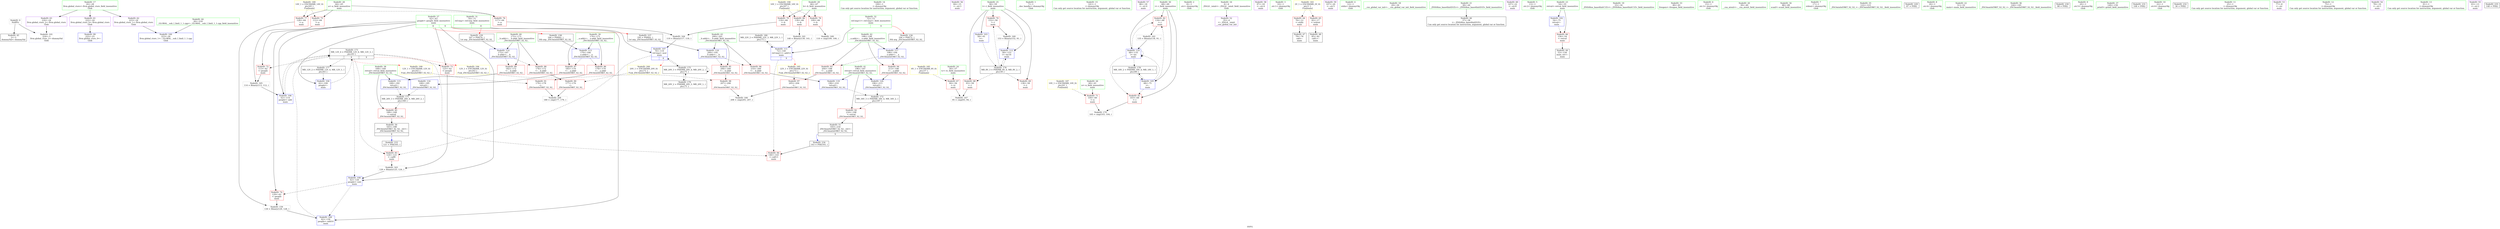digraph "SVFG" {
	label="SVFG";

	Node0x564519167ef0 [shape=record,color=grey,label="{NodeID: 0\nNullPtr}"];
	Node0x564519167ef0 -> Node0x564519180260[style=solid];
	Node0x564519167ef0 -> Node0x5645191809a0[style=solid];
	Node0x5645191915b0 [shape=record,color=black,label="{NodeID: 180\nMR_22V_2 = PHI(MR_22V_3, MR_22V_1, )\npts\{73 \}\n}"];
	Node0x5645191915b0 -> Node0x5645191811f0[style=dashed];
	Node0x564519180600 [shape=record,color=red,label="{NodeID: 97\n205\<--204\n\<--\n_ZSt3maxIxERKT_S2_S2_\n}"];
	Node0x564519180600 -> Node0x564519188e70[style=solid];
	Node0x56451917e660 [shape=record,color=green,label="{NodeID: 14\n100\<--1\n\<--dummyObj\nCan only get source location for instruction, argument, global var or function.}"];
	Node0x564519183ea0 [shape=record,color=yellow,style=double,label="{NodeID: 194\n12V_1 = ENCHI(MR_12V_0)\npts\{63 \}\nFun[_ZSt3maxIxERKT_S2_S2_]}"];
	Node0x564519183ea0 -> Node0x5645191806d0[style=dashed];
	Node0x5645191811f0 [shape=record,color=blue,label="{NodeID: 111\n72\<--140\nref.tmp11\<--add12\nmain\n|{|<s2>9}}"];
	Node0x5645191811f0 -> Node0x564519183320[style=dashed];
	Node0x5645191811f0 -> Node0x5645191915b0[style=dashed];
	Node0x5645191811f0:s2 -> Node0x564519183fb0[style=dashed,color=red];
	Node0x56451917f370 [shape=record,color=green,label="{NodeID: 28\n64\<--65\na\<--a_field_insensitive\nmain\n}"];
	Node0x56451917f370 -> Node0x564519182bd0[style=solid];
	Node0x56451917f370 -> Node0x564519182ca0[style=solid];
	Node0x56451917f370 -> Node0x564519182d70[style=solid];
	Node0x56451917ffc0 [shape=record,color=green,label="{NodeID: 42\n198\<--199\n__a.addr\<--__a.addr_field_insensitive\n_ZSt3maxIxERKT_S2_S2_\n}"];
	Node0x56451917ffc0 -> Node0x564519183a70[style=solid];
	Node0x56451917ffc0 -> Node0x564519183b40[style=solid];
	Node0x56451917ffc0 -> Node0x564519185ea0[style=solid];
	Node0x564519181bd0 [shape=record,color=purple,label="{NodeID: 56\n84\<--15\n\<--.str.3\nmain\n}"];
	Node0x5645191a1240 [shape=record,color=black,label="{NodeID: 236\n194 = PHI(72, )\n0th arg _ZSt3maxIxERKT_S2_S2_ }"];
	Node0x5645191a1240 -> Node0x564519185ea0[style=solid];
	Node0x5645191827c0 [shape=record,color=red,label="{NodeID: 70\n152\<--58\n\<--t\nmain\n}"];
	Node0x5645191827c0 -> Node0x564519188570[style=solid];
	Node0x564519188ff0 [shape=record,color=grey,label="{NodeID: 167\n95 = cmp(93, 94, )\n}"];
	Node0x564519183320 [shape=record,color=red,label="{NodeID: 84\n146\<--143\n\<--call13\nmain\n}"];
	Node0x56451917d6c0 [shape=record,color=green,label="{NodeID: 1\n7\<--1\n__dso_handle\<--dummyObj\nGlob }"];
	Node0x5645191806d0 [shape=record,color=red,label="{NodeID: 98\n207\<--206\n\<--\n_ZSt3maxIxERKT_S2_S2_\n}"];
	Node0x5645191806d0 -> Node0x564519188e70[style=solid];
	Node0x56451917e760 [shape=record,color=green,label="{NodeID: 15\n141\<--1\n\<--dummyObj\nCan only get source location for instruction, argument, global var or function.}"];
	Node0x564519183fb0 [shape=record,color=yellow,style=double,label="{NodeID: 195\n22V_1 = ENCHI(MR_22V_0)\npts\{73 \}\nFun[_ZSt3maxIxERKT_S2_S2_]}"];
	Node0x564519183fb0 -> Node0x564519180600[style=dashed];
	Node0x5645191812c0 [shape=record,color=blue,label="{NodeID: 112\n58\<--153\nt\<--inc16\nmain\n}"];
	Node0x5645191812c0 -> Node0x5645191901b0[style=dashed];
	Node0x56451917f440 [shape=record,color=green,label="{NodeID: 29\n66\<--67\nb\<--b_field_insensitive\nmain\n}"];
	Node0x56451917f440 -> Node0x564519182e40[style=solid];
	Node0x56451917f440 -> Node0x564519182f10[style=solid];
	Node0x56451917f440 -> Node0x564519182fe0[style=solid];
	Node0x564519180090 [shape=record,color=green,label="{NodeID: 43\n200\<--201\n__b.addr\<--__b.addr_field_insensitive\n_ZSt3maxIxERKT_S2_S2_\n}"];
	Node0x564519180090 -> Node0x564519183c10[style=solid];
	Node0x564519180090 -> Node0x564519180530[style=solid];
	Node0x564519180090 -> Node0x564519185f70[style=solid];
	Node0x564519181ca0 [shape=record,color=purple,label="{NodeID: 57\n86\<--18\n\<--.str.4\nmain\n}"];
	Node0x5645191a13b0 [shape=record,color=black,label="{NodeID: 237\n195 = PHI(62, )\n1st arg _ZSt3maxIxERKT_S2_S2_ }"];
	Node0x5645191a13b0 -> Node0x564519185f70[style=solid];
	Node0x564519182890 [shape=record,color=red,label="{NodeID: 71\n104\<--60\n\<--n\nmain\n}"];
	Node0x564519182890 -> Node0x564519189470[style=solid];
	Node0x564519189170 [shape=record,color=grey,label="{NodeID: 168\n180 = cmp(177, 179, )\n}"];
	Node0x5645191833f0 [shape=record,color=red,label="{NodeID: 85\n188\<--168\n\<--retval\n_ZSt3minIxERKT_S2_S2_\n}"];
	Node0x5645191833f0 -> Node0x5645191816f0[style=solid];
	Node0x56451917d750 [shape=record,color=green,label="{NodeID: 2\n8\<--1\n.str\<--dummyObj\nGlob }"];
	Node0x5645191807a0 [shape=record,color=blue,label="{NodeID: 99\n222\<--25\nllvm.global_ctors_0\<--\nGlob }"];
	Node0x56451917e860 [shape=record,color=green,label="{NodeID: 16\n4\<--6\n_ZStL8__ioinit\<--_ZStL8__ioinit_field_insensitive\nGlob }"];
	Node0x56451917e860 -> Node0x564519181890[style=solid];
	Node0x564519181390 [shape=record,color=blue,label="{NodeID: 113\n170\<--166\n__a.addr\<--__a\n_ZSt3minIxERKT_S2_S2_\n}"];
	Node0x564519181390 -> Node0x5645191834c0[style=dashed];
	Node0x564519181390 -> Node0x564519183590[style=dashed];
	Node0x56451917f510 [shape=record,color=green,label="{NodeID: 30\n68\<--69\ni\<--i_field_insensitive\nmain\n}"];
	Node0x56451917f510 -> Node0x5645191830b0[style=solid];
	Node0x56451917f510 -> Node0x564519183180[style=solid];
	Node0x56451917f510 -> Node0x564519180d10[style=solid];
	Node0x56451917f510 -> Node0x564519181120[style=solid];
	Node0x564519180160 [shape=record,color=green,label="{NodeID: 44\n26\<--218\n_GLOBAL__sub_I_limli_1_1.cpp\<--_GLOBAL__sub_I_limli_1_1.cpp_field_insensitive\n}"];
	Node0x564519180160 -> Node0x5645191808a0[style=solid];
	Node0x564519181d70 [shape=record,color=purple,label="{NodeID: 58\n97\<--18\n\<--.str.4\nmain\n}"];
	Node0x5645191a14f0 [shape=record,color=black,label="{NodeID: 238\n166 = PHI(62, )\n0th arg _ZSt3minIxERKT_S2_S2_ }"];
	Node0x5645191a14f0 -> Node0x564519181390[style=solid];
	Node0x564519182960 [shape=record,color=red,label="{NodeID: 72\n113\<--62\n\<--people\nmain\n}"];
	Node0x564519182960 -> Node0x564519188cf0[style=solid];
	Node0x5645191892f0 [shape=record,color=grey,label="{NodeID: 169\n110 = cmp(109, 100, )\n}"];
	Node0x5645191834c0 [shape=record,color=red,label="{NodeID: 86\n178\<--170\n\<--__a.addr\n_ZSt3minIxERKT_S2_S2_\n}"];
	Node0x5645191834c0 -> Node0x5645191838d0[style=solid];
	Node0x56451917d7e0 [shape=record,color=green,label="{NodeID: 3\n10\<--1\n.str.1\<--dummyObj\nGlob }"];
	Node0x5645191924b0 [shape=record,color=yellow,style=double,label="{NodeID: 183\n2V_1 = ENCHI(MR_2V_0)\npts\{1 \}\nFun[main]}"];
	Node0x5645191924b0 -> Node0x5645191822e0[style=dashed];
	Node0x5645191924b0 -> Node0x5645191823b0[style=dashed];
	Node0x5645191808a0 [shape=record,color=blue,label="{NodeID: 100\n223\<--26\nllvm.global_ctors_1\<--_GLOBAL__sub_I_limli_1_1.cpp\nGlob }"];
	Node0x56451917e960 [shape=record,color=green,label="{NodeID: 17\n24\<--28\nllvm.global_ctors\<--llvm.global_ctors_field_insensitive\nGlob }"];
	Node0x56451917e960 -> Node0x564519181fe0[style=solid];
	Node0x56451917e960 -> Node0x5645191820e0[style=solid];
	Node0x56451917e960 -> Node0x5645191821e0[style=solid];
	Node0x564519181460 [shape=record,color=blue,label="{NodeID: 114\n172\<--167\n__b.addr\<--__b\n_ZSt3minIxERKT_S2_S2_\n}"];
	Node0x564519181460 -> Node0x564519183660[style=dashed];
	Node0x564519181460 -> Node0x564519183730[style=dashed];
	Node0x56451917f5e0 [shape=record,color=green,label="{NodeID: 31\n70\<--71\nref.tmp\<--ref.tmp_field_insensitive\nmain\n|{|<s1>8}}"];
	Node0x56451917f5e0 -> Node0x564519180eb0[style=solid];
	Node0x56451917f5e0:s1 -> Node0x5645191a1630[style=solid,color=red];
	Node0x564519180260 [shape=record,color=black,label="{NodeID: 45\n2\<--3\ndummyVal\<--dummyVal\n}"];
	Node0x564519181e40 [shape=record,color=purple,label="{NodeID: 59\n107\<--20\n\<--.str.5\nmain\n}"];
	Node0x5645191a1630 [shape=record,color=black,label="{NodeID: 239\n167 = PHI(70, )\n1st arg _ZSt3minIxERKT_S2_S2_ }"];
	Node0x5645191a1630 -> Node0x564519181460[style=solid];
	Node0x564519182a30 [shape=record,color=red,label="{NodeID: 73\n125\<--62\n\<--people\nmain\n}"];
	Node0x564519182a30 -> Node0x5645191889f0[style=solid];
	Node0x564519189470 [shape=record,color=grey,label="{NodeID: 170\n105 = cmp(103, 104, )\n}"];
	Node0x564519183590 [shape=record,color=red,label="{NodeID: 87\n185\<--170\n\<--__a.addr\n_ZSt3minIxERKT_S2_S2_\n}"];
	Node0x564519183590 -> Node0x564519185dd0[style=solid];
	Node0x56451917d870 [shape=record,color=green,label="{NodeID: 4\n12\<--1\nstdin\<--dummyObj\nGlob }"];
	Node0x5645191809a0 [shape=record,color=blue, style = dotted,label="{NodeID: 101\n224\<--3\nllvm.global_ctors_2\<--dummyVal\nGlob }"];
	Node0x56451917ea60 [shape=record,color=green,label="{NodeID: 18\n29\<--30\n__cxx_global_var_init\<--__cxx_global_var_init_field_insensitive\n}"];
	Node0x564519185d00 [shape=record,color=blue,label="{NodeID: 115\n168\<--182\nretval\<--\n_ZSt3minIxERKT_S2_S2_\n}"];
	Node0x564519185d00 -> Node0x56451918e8b0[style=dashed];
	Node0x56451917f6b0 [shape=record,color=green,label="{NodeID: 32\n72\<--73\nref.tmp11\<--ref.tmp11_field_insensitive\nmain\n|{|<s1>9}}"];
	Node0x56451917f6b0 -> Node0x5645191811f0[style=solid];
	Node0x56451917f6b0:s1 -> Node0x5645191a1240[style=solid,color=red];
	Node0x564519180360 [shape=record,color=black,label="{NodeID: 46\n37\<--38\n\<--_ZNSt8ios_base4InitD1Ev\nCan only get source location for instruction, argument, global var or function.}"];
	Node0x564519181f10 [shape=record,color=purple,label="{NodeID: 60\n147\<--22\n\<--.str.6\nmain\n}"];
	Node0x564519182b00 [shape=record,color=red,label="{NodeID: 74\n129\<--62\n\<--people\nmain\n}"];
	Node0x564519182b00 -> Node0x5645191883f0[style=solid];
	Node0x56451918e8b0 [shape=record,color=black,label="{NodeID: 171\nMR_26V_3 = PHI(MR_26V_4, MR_26V_2, )\npts\{169 \}\n}"];
	Node0x56451918e8b0 -> Node0x5645191833f0[style=dashed];
	Node0x564519183660 [shape=record,color=red,label="{NodeID: 88\n176\<--172\n\<--__b.addr\n_ZSt3minIxERKT_S2_S2_\n}"];
	Node0x564519183660 -> Node0x564519183800[style=solid];
	Node0x56451917e0b0 [shape=record,color=green,label="{NodeID: 5\n13\<--1\n.str.2\<--dummyObj\nGlob }"];
	Node0x5645191930b0 [shape=record,color=yellow,style=double,label="{NodeID: 185\n6V_1 = ENCHI(MR_6V_0)\npts\{57 \}\nFun[main]}"];
	Node0x5645191930b0 -> Node0x564519182550[style=dashed];
	Node0x564519180aa0 [shape=record,color=blue,label="{NodeID: 102\n54\<--75\nretval\<--\nmain\n}"];
	Node0x564519180aa0 -> Node0x564519182480[style=dashed];
	Node0x56451917eb60 [shape=record,color=green,label="{NodeID: 19\n33\<--34\n_ZNSt8ios_base4InitC1Ev\<--_ZNSt8ios_base4InitC1Ev_field_insensitive\n}"];
	Node0x564519184330 [shape=record,color=yellow,style=double,label="{NodeID: 199\n12V_1 = ENCHI(MR_12V_0)\npts\{63 \}\nFun[_ZSt3minIxERKT_S2_S2_]}"];
	Node0x564519184330 -> Node0x5645191838d0[style=dashed];
	Node0x564519185dd0 [shape=record,color=blue,label="{NodeID: 116\n168\<--185\nretval\<--\n_ZSt3minIxERKT_S2_S2_\n}"];
	Node0x564519185dd0 -> Node0x56451918e8b0[style=dashed];
	Node0x56451917f780 [shape=record,color=green,label="{NodeID: 33\n80\<--81\nfreopen\<--freopen_field_insensitive\n}"];
	Node0x564519180460 [shape=record,color=black,label="{NodeID: 47\n79\<--76\ncall\<--\nmain\n}"];
	Node0x564519181fe0 [shape=record,color=purple,label="{NodeID: 61\n222\<--24\nllvm.global_ctors_0\<--llvm.global_ctors\nGlob }"];
	Node0x564519181fe0 -> Node0x5645191807a0[style=solid];
	Node0x564519182bd0 [shape=record,color=red,label="{NodeID: 75\n112\<--64\n\<--a\nmain\n}"];
	Node0x564519182bd0 -> Node0x564519188cf0[style=solid];
	Node0x56451918edb0 [shape=record,color=black,label="{NodeID: 172\nMR_34V_3 = PHI(MR_34V_4, MR_34V_2, )\npts\{197 \}\n}"];
	Node0x56451918edb0 -> Node0x5645191839a0[style=dashed];
	Node0x564519183730 [shape=record,color=red,label="{NodeID: 89\n182\<--172\n\<--__b.addr\n_ZSt3minIxERKT_S2_S2_\n}"];
	Node0x564519183730 -> Node0x564519185d00[style=solid];
	Node0x56451917e140 [shape=record,color=green,label="{NodeID: 6\n15\<--1\n.str.3\<--dummyObj\nGlob }"];
	Node0x564519180b70 [shape=record,color=blue,label="{NodeID: 103\n58\<--91\nt\<--\nmain\n}"];
	Node0x564519180b70 -> Node0x5645191901b0[style=dashed];
	Node0x56451917ec60 [shape=record,color=green,label="{NodeID: 20\n39\<--40\n__cxa_atexit\<--__cxa_atexit_field_insensitive\n}"];
	Node0x5645191956e0 [shape=record,color=yellow,style=double,label="{NodeID: 200\n20V_1 = ENCHI(MR_20V_0)\npts\{71 \}\nFun[_ZSt3minIxERKT_S2_S2_]}"];
	Node0x5645191956e0 -> Node0x564519183800[style=dashed];
	Node0x564519185ea0 [shape=record,color=blue,label="{NodeID: 117\n198\<--194\n__a.addr\<--__a\n_ZSt3maxIxERKT_S2_S2_\n}"];
	Node0x564519185ea0 -> Node0x564519183a70[style=dashed];
	Node0x564519185ea0 -> Node0x564519183b40[style=dashed];
	Node0x56451917f880 [shape=record,color=green,label="{NodeID: 34\n88\<--89\nscanf\<--scanf_field_insensitive\n}"];
	Node0x564519181550 [shape=record,color=black,label="{NodeID: 48\n85\<--82\ncall1\<--\nmain\n}"];
	Node0x5645191820e0 [shape=record,color=purple,label="{NodeID: 62\n223\<--24\nllvm.global_ctors_1\<--llvm.global_ctors\nGlob }"];
	Node0x5645191820e0 -> Node0x5645191808a0[style=solid];
	Node0x5645191883f0 [shape=record,color=grey,label="{NodeID: 159\n130 = Binary(129, 128, )\n}"];
	Node0x5645191883f0 -> Node0x564519181050[style=solid];
	Node0x564519182ca0 [shape=record,color=red,label="{NodeID: 76\n117\<--64\n\<--a\nmain\n}"];
	Node0x564519182ca0 -> Node0x564519188b70[style=solid];
	Node0x56451918f2b0 [shape=record,color=black,label="{NodeID: 173\nMR_12V_4 = PHI(MR_12V_6, MR_12V_3, )\npts\{63 \}\n|{|<s7>8|<s8>9}}"];
	Node0x56451918f2b0 -> Node0x564519182960[style=dashed];
	Node0x56451918f2b0 -> Node0x564519182a30[style=dashed];
	Node0x56451918f2b0 -> Node0x564519183250[style=dashed];
	Node0x56451918f2b0 -> Node0x564519183320[style=dashed];
	Node0x56451918f2b0 -> Node0x564519180de0[style=dashed];
	Node0x56451918f2b0 -> Node0x564519180f80[style=dashed];
	Node0x56451918f2b0 -> Node0x5645191906b0[style=dashed];
	Node0x56451918f2b0:s7 -> Node0x564519184330[style=dashed,color=red];
	Node0x56451918f2b0:s8 -> Node0x564519183ea0[style=dashed,color=red];
	Node0x564519183800 [shape=record,color=red,label="{NodeID: 90\n177\<--176\n\<--\n_ZSt3minIxERKT_S2_S2_\n}"];
	Node0x564519183800 -> Node0x564519189170[style=solid];
	Node0x56451917e1d0 [shape=record,color=green,label="{NodeID: 7\n17\<--1\nstdout\<--dummyObj\nGlob }"];
	Node0x564519193270 [shape=record,color=yellow,style=double,label="{NodeID: 187\n10V_1 = ENCHI(MR_10V_0)\npts\{61 \}\nFun[main]}"];
	Node0x564519193270 -> Node0x564519182890[style=dashed];
	Node0x564519180c40 [shape=record,color=blue,label="{NodeID: 104\n62\<--100\npeople\<--\nmain\n}"];
	Node0x564519180c40 -> Node0x56451918f2b0[style=dashed];
	Node0x56451917ed60 [shape=record,color=green,label="{NodeID: 21\n38\<--44\n_ZNSt8ios_base4InitD1Ev\<--_ZNSt8ios_base4InitD1Ev_field_insensitive\n}"];
	Node0x56451917ed60 -> Node0x564519180360[style=solid];
	Node0x564519185f70 [shape=record,color=blue,label="{NodeID: 118\n200\<--195\n__b.addr\<--__b\n_ZSt3maxIxERKT_S2_S2_\n}"];
	Node0x564519185f70 -> Node0x564519183c10[style=dashed];
	Node0x564519185f70 -> Node0x564519180530[style=dashed];
	Node0x56451917f980 [shape=record,color=green,label="{NodeID: 35\n122\<--123\n_ZSt3minIxERKT_S2_S2_\<--_ZSt3minIxERKT_S2_S2__field_insensitive\n}"];
	Node0x564519181620 [shape=record,color=black,label="{NodeID: 49\n53\<--156\nmain_ret\<--\nmain\n}"];
	Node0x564518f73550 [shape=record,color=black,label="{NodeID: 229\n87 = PHI()\n}"];
	Node0x5645191821e0 [shape=record,color=purple,label="{NodeID: 63\n224\<--24\nllvm.global_ctors_2\<--llvm.global_ctors\nGlob }"];
	Node0x5645191821e0 -> Node0x5645191809a0[style=solid];
	Node0x564519188570 [shape=record,color=grey,label="{NodeID: 160\n153 = Binary(152, 91, )\n}"];
	Node0x564519188570 -> Node0x5645191812c0[style=solid];
	Node0x564519182d70 [shape=record,color=red,label="{NodeID: 77\n128\<--64\n\<--a\nmain\n}"];
	Node0x564519182d70 -> Node0x5645191883f0[style=solid];
	Node0x5645191838d0 [shape=record,color=red,label="{NodeID: 91\n179\<--178\n\<--\n_ZSt3minIxERKT_S2_S2_\n}"];
	Node0x5645191838d0 -> Node0x564519189170[style=solid];
	Node0x56451917e260 [shape=record,color=green,label="{NodeID: 8\n18\<--1\n.str.4\<--dummyObj\nGlob }"];
	Node0x564519180d10 [shape=record,color=blue,label="{NodeID: 105\n68\<--75\ni\<--\nmain\n}"];
	Node0x564519180d10 -> Node0x5645191830b0[style=dashed];
	Node0x564519180d10 -> Node0x564519183180[style=dashed];
	Node0x564519180d10 -> Node0x564519181120[style=dashed];
	Node0x564519180d10 -> Node0x564519190bb0[style=dashed];
	Node0x56451917ee60 [shape=record,color=green,label="{NodeID: 22\n51\<--52\nmain\<--main_field_insensitive\n}"];
	Node0x564519186040 [shape=record,color=blue,label="{NodeID: 119\n196\<--210\nretval\<--\n_ZSt3maxIxERKT_S2_S2_\n}"];
	Node0x564519186040 -> Node0x56451918edb0[style=dashed];
	Node0x56451917fa80 [shape=record,color=green,label="{NodeID: 36\n144\<--145\n_ZSt3maxIxERKT_S2_S2_\<--_ZSt3maxIxERKT_S2_S2__field_insensitive\n}"];
	Node0x5645191816f0 [shape=record,color=black,label="{NodeID: 50\n165\<--188\n_ZSt3minIxERKT_S2_S2__ret\<--\n_ZSt3minIxERKT_S2_S2_\n|{<s0>8}}"];
	Node0x5645191816f0:s0 -> Node0x5645191a0e80[style=solid,color=blue];
	Node0x5645191a0b80 [shape=record,color=black,label="{NodeID: 230\n98 = PHI()\n}"];
	Node0x5645191822e0 [shape=record,color=red,label="{NodeID: 64\n76\<--12\n\<--stdin\nmain\n}"];
	Node0x5645191822e0 -> Node0x564519180460[style=solid];
	Node0x5645191886f0 [shape=record,color=grey,label="{NodeID: 161\n140 = Binary(139, 141, )\n}"];
	Node0x5645191886f0 -> Node0x5645191811f0[style=solid];
	Node0x564519182e40 [shape=record,color=red,label="{NodeID: 78\n109\<--66\n\<--b\nmain\n}"];
	Node0x564519182e40 -> Node0x5645191892f0[style=solid];
	Node0x56451918fcb0 [shape=record,color=black,label="{NodeID: 175\nMR_20V_3 = PHI(MR_20V_4, MR_20V_2, )\npts\{71 \}\n}"];
	Node0x56451918fcb0 -> Node0x564519180eb0[style=dashed];
	Node0x56451918fcb0 -> Node0x56451918fcb0[style=dashed];
	Node0x56451918fcb0 -> Node0x5645191910b0[style=dashed];
	Node0x5645191839a0 [shape=record,color=red,label="{NodeID: 92\n216\<--196\n\<--retval\n_ZSt3maxIxERKT_S2_S2_\n}"];
	Node0x5645191839a0 -> Node0x5645191817c0[style=solid];
	Node0x56451917e2f0 [shape=record,color=green,label="{NodeID: 9\n20\<--1\n.str.5\<--dummyObj\nGlob }"];
	Node0x564519193430 [shape=record,color=yellow,style=double,label="{NodeID: 189\n14V_1 = ENCHI(MR_14V_0)\npts\{65 \}\nFun[main]}"];
	Node0x564519193430 -> Node0x564519182bd0[style=dashed];
	Node0x564519193430 -> Node0x564519182ca0[style=dashed];
	Node0x564519193430 -> Node0x564519182d70[style=dashed];
	Node0x564519180de0 [shape=record,color=blue,label="{NodeID: 106\n62\<--114\npeople\<--add\nmain\n}"];
	Node0x564519180de0 -> Node0x56451918f2b0[style=dashed];
	Node0x56451917ef60 [shape=record,color=green,label="{NodeID: 23\n54\<--55\nretval\<--retval_field_insensitive\nmain\n}"];
	Node0x56451917ef60 -> Node0x564519182480[style=solid];
	Node0x56451917ef60 -> Node0x564519180aa0[style=solid];
	Node0x564519186110 [shape=record,color=blue,label="{NodeID: 120\n196\<--213\nretval\<--\n_ZSt3maxIxERKT_S2_S2_\n}"];
	Node0x564519186110 -> Node0x56451918edb0[style=dashed];
	Node0x56451917fb80 [shape=record,color=green,label="{NodeID: 37\n149\<--150\nprintf\<--printf_field_insensitive\n}"];
	Node0x5645191817c0 [shape=record,color=black,label="{NodeID: 51\n193\<--216\n_ZSt3maxIxERKT_S2_S2__ret\<--\n_ZSt3maxIxERKT_S2_S2_\n|{<s0>9}}"];
	Node0x5645191817c0:s0 -> Node0x5645191a1070[style=solid,color=blue];
	Node0x5645191a0c80 [shape=record,color=black,label="{NodeID: 231\n108 = PHI()\n}"];
	Node0x5645191823b0 [shape=record,color=red,label="{NodeID: 65\n82\<--17\n\<--stdout\nmain\n}"];
	Node0x5645191823b0 -> Node0x564519181550[style=solid];
	Node0x564519188870 [shape=record,color=grey,label="{NodeID: 162\n135 = Binary(134, 91, )\n}"];
	Node0x564519188870 -> Node0x564519181120[style=solid];
	Node0x564519182f10 [shape=record,color=red,label="{NodeID: 79\n118\<--66\n\<--b\nmain\n}"];
	Node0x564519182f10 -> Node0x564519188b70[style=solid];
	Node0x5645191901b0 [shape=record,color=black,label="{NodeID: 176\nMR_8V_3 = PHI(MR_8V_4, MR_8V_2, )\npts\{59 \}\n}"];
	Node0x5645191901b0 -> Node0x564519182620[style=dashed];
	Node0x5645191901b0 -> Node0x5645191826f0[style=dashed];
	Node0x5645191901b0 -> Node0x5645191827c0[style=dashed];
	Node0x5645191901b0 -> Node0x5645191812c0[style=dashed];
	Node0x564519183a70 [shape=record,color=red,label="{NodeID: 93\n204\<--198\n\<--__a.addr\n_ZSt3maxIxERKT_S2_S2_\n}"];
	Node0x564519183a70 -> Node0x564519180600[style=solid];
	Node0x56451917e380 [shape=record,color=green,label="{NodeID: 10\n22\<--1\n.str.6\<--dummyObj\nGlob }"];
	Node0x564519193510 [shape=record,color=yellow,style=double,label="{NodeID: 190\n16V_1 = ENCHI(MR_16V_0)\npts\{67 \}\nFun[main]}"];
	Node0x564519193510 -> Node0x564519182e40[style=dashed];
	Node0x564519193510 -> Node0x564519182f10[style=dashed];
	Node0x564519193510 -> Node0x564519182fe0[style=dashed];
	Node0x564519180eb0 [shape=record,color=blue,label="{NodeID: 107\n70\<--119\nref.tmp\<--mul\nmain\n|{|<s2>8}}"];
	Node0x564519180eb0 -> Node0x564519183250[style=dashed];
	Node0x564519180eb0 -> Node0x56451918fcb0[style=dashed];
	Node0x564519180eb0:s2 -> Node0x5645191956e0[style=dashed,color=red];
	Node0x56451917f030 [shape=record,color=green,label="{NodeID: 24\n56\<--57\ntc\<--tc_field_insensitive\nmain\n}"];
	Node0x56451917f030 -> Node0x564519182550[style=solid];
	Node0x56451917fc80 [shape=record,color=green,label="{NodeID: 38\n168\<--169\nretval\<--retval_field_insensitive\n_ZSt3minIxERKT_S2_S2_\n}"];
	Node0x56451917fc80 -> Node0x5645191833f0[style=solid];
	Node0x56451917fc80 -> Node0x564519185d00[style=solid];
	Node0x56451917fc80 -> Node0x564519185dd0[style=solid];
	Node0x564519181890 [shape=record,color=purple,label="{NodeID: 52\n35\<--4\n\<--_ZStL8__ioinit\n__cxx_global_var_init\n}"];
	Node0x5645191a0d80 [shape=record,color=black,label="{NodeID: 232\n36 = PHI()\n}"];
	Node0x564519182480 [shape=record,color=red,label="{NodeID: 66\n156\<--54\n\<--retval\nmain\n}"];
	Node0x564519182480 -> Node0x564519181620[style=solid];
	Node0x5645191889f0 [shape=record,color=grey,label="{NodeID: 163\n126 = Binary(125, 124, )\n}"];
	Node0x5645191889f0 -> Node0x564519180f80[style=solid];
	Node0x564519182fe0 [shape=record,color=red,label="{NodeID: 80\n139\<--66\n\<--b\nmain\n}"];
	Node0x564519182fe0 -> Node0x5645191886f0[style=solid];
	Node0x5645191906b0 [shape=record,color=black,label="{NodeID: 177\nMR_12V_2 = PHI(MR_12V_4, MR_12V_1, )\npts\{63 \}\n}"];
	Node0x5645191906b0 -> Node0x564519180c40[style=dashed];
	Node0x564519183b40 [shape=record,color=red,label="{NodeID: 94\n213\<--198\n\<--__a.addr\n_ZSt3maxIxERKT_S2_S2_\n}"];
	Node0x564519183b40 -> Node0x564519186110[style=solid];
	Node0x56451917e410 [shape=record,color=green,label="{NodeID: 11\n25\<--1\n\<--dummyObj\nCan only get source location for instruction, argument, global var or function.}"];
	Node0x564519180f80 [shape=record,color=blue,label="{NodeID: 108\n62\<--126\npeople\<--sub\nmain\n}"];
	Node0x564519180f80 -> Node0x564519182b00[style=dashed];
	Node0x564519180f80 -> Node0x564519181050[style=dashed];
	Node0x56451917f100 [shape=record,color=green,label="{NodeID: 25\n58\<--59\nt\<--t_field_insensitive\nmain\n}"];
	Node0x56451917f100 -> Node0x564519182620[style=solid];
	Node0x56451917f100 -> Node0x5645191826f0[style=solid];
	Node0x56451917f100 -> Node0x5645191827c0[style=solid];
	Node0x56451917f100 -> Node0x564519180b70[style=solid];
	Node0x56451917f100 -> Node0x5645191812c0[style=solid];
	Node0x56451917fd50 [shape=record,color=green,label="{NodeID: 39\n170\<--171\n__a.addr\<--__a.addr_field_insensitive\n_ZSt3minIxERKT_S2_S2_\n}"];
	Node0x56451917fd50 -> Node0x5645191834c0[style=solid];
	Node0x56451917fd50 -> Node0x564519183590[style=solid];
	Node0x56451917fd50 -> Node0x564519181390[style=solid];
	Node0x564519181960 [shape=record,color=purple,label="{NodeID: 53\n77\<--8\n\<--.str\nmain\n}"];
	Node0x5645191a0e80 [shape=record,color=black,label="{NodeID: 233\n121 = PHI(165, )\n}"];
	Node0x5645191a0e80 -> Node0x564519183250[style=solid];
	Node0x564519182550 [shape=record,color=red,label="{NodeID: 67\n94\<--56\n\<--tc\nmain\n}"];
	Node0x564519182550 -> Node0x564519188ff0[style=solid];
	Node0x564519188b70 [shape=record,color=grey,label="{NodeID: 164\n119 = Binary(117, 118, )\n}"];
	Node0x564519188b70 -> Node0x564519180eb0[style=solid];
	Node0x5645191830b0 [shape=record,color=red,label="{NodeID: 81\n103\<--68\n\<--i\nmain\n}"];
	Node0x5645191830b0 -> Node0x564519189470[style=solid];
	Node0x564519190bb0 [shape=record,color=black,label="{NodeID: 178\nMR_18V_2 = PHI(MR_18V_4, MR_18V_1, )\npts\{69 \}\n}"];
	Node0x564519190bb0 -> Node0x564519180d10[style=dashed];
	Node0x564519183c10 [shape=record,color=red,label="{NodeID: 95\n206\<--200\n\<--__b.addr\n_ZSt3maxIxERKT_S2_S2_\n}"];
	Node0x564519183c10 -> Node0x5645191806d0[style=solid];
	Node0x56451917e4a0 [shape=record,color=green,label="{NodeID: 12\n75\<--1\n\<--dummyObj\nCan only get source location for instruction, argument, global var or function.}"];
	Node0x564519181050 [shape=record,color=blue,label="{NodeID: 109\n62\<--130\npeople\<--add10\nmain\n}"];
	Node0x564519181050 -> Node0x56451918f2b0[style=dashed];
	Node0x56451917f1d0 [shape=record,color=green,label="{NodeID: 26\n60\<--61\nn\<--n_field_insensitive\nmain\n}"];
	Node0x56451917f1d0 -> Node0x564519182890[style=solid];
	Node0x56451917fe20 [shape=record,color=green,label="{NodeID: 40\n172\<--173\n__b.addr\<--__b.addr_field_insensitive\n_ZSt3minIxERKT_S2_S2_\n}"];
	Node0x56451917fe20 -> Node0x564519183660[style=solid];
	Node0x56451917fe20 -> Node0x564519183730[style=solid];
	Node0x56451917fe20 -> Node0x564519181460[style=solid];
	Node0x564519181a30 [shape=record,color=purple,label="{NodeID: 54\n78\<--10\n\<--.str.1\nmain\n}"];
	Node0x5645191a1070 [shape=record,color=black,label="{NodeID: 234\n143 = PHI(193, )\n}"];
	Node0x5645191a1070 -> Node0x564519183320[style=solid];
	Node0x564519182620 [shape=record,color=red,label="{NodeID: 68\n93\<--58\n\<--t\nmain\n}"];
	Node0x564519182620 -> Node0x564519188ff0[style=solid];
	Node0x564519188cf0 [shape=record,color=grey,label="{NodeID: 165\n114 = Binary(113, 112, )\n}"];
	Node0x564519188cf0 -> Node0x564519180de0[style=solid];
	Node0x564519183180 [shape=record,color=red,label="{NodeID: 82\n134\<--68\n\<--i\nmain\n}"];
	Node0x564519183180 -> Node0x564519188870[style=solid];
	Node0x5645191910b0 [shape=record,color=black,label="{NodeID: 179\nMR_20V_2 = PHI(MR_20V_3, MR_20V_1, )\npts\{71 \}\n}"];
	Node0x5645191910b0 -> Node0x56451918fcb0[style=dashed];
	Node0x564519180530 [shape=record,color=red,label="{NodeID: 96\n210\<--200\n\<--__b.addr\n_ZSt3maxIxERKT_S2_S2_\n}"];
	Node0x564519180530 -> Node0x564519186040[style=solid];
	Node0x56451917e560 [shape=record,color=green,label="{NodeID: 13\n91\<--1\n\<--dummyObj\nCan only get source location for instruction, argument, global var or function.}"];
	Node0x564519181120 [shape=record,color=blue,label="{NodeID: 110\n68\<--135\ni\<--inc\nmain\n}"];
	Node0x564519181120 -> Node0x5645191830b0[style=dashed];
	Node0x564519181120 -> Node0x564519183180[style=dashed];
	Node0x564519181120 -> Node0x564519181120[style=dashed];
	Node0x564519181120 -> Node0x564519190bb0[style=dashed];
	Node0x56451917f2a0 [shape=record,color=green,label="{NodeID: 27\n62\<--63\npeople\<--people_field_insensitive\nmain\n|{|<s7>8|<s8>9}}"];
	Node0x56451917f2a0 -> Node0x564519182960[style=solid];
	Node0x56451917f2a0 -> Node0x564519182a30[style=solid];
	Node0x56451917f2a0 -> Node0x564519182b00[style=solid];
	Node0x56451917f2a0 -> Node0x564519180c40[style=solid];
	Node0x56451917f2a0 -> Node0x564519180de0[style=solid];
	Node0x56451917f2a0 -> Node0x564519180f80[style=solid];
	Node0x56451917f2a0 -> Node0x564519181050[style=solid];
	Node0x56451917f2a0:s7 -> Node0x5645191a14f0[style=solid,color=red];
	Node0x56451917f2a0:s8 -> Node0x5645191a13b0[style=solid,color=red];
	Node0x56451917fef0 [shape=record,color=green,label="{NodeID: 41\n196\<--197\nretval\<--retval_field_insensitive\n_ZSt3maxIxERKT_S2_S2_\n}"];
	Node0x56451917fef0 -> Node0x5645191839a0[style=solid];
	Node0x56451917fef0 -> Node0x564519186040[style=solid];
	Node0x56451917fef0 -> Node0x564519186110[style=solid];
	Node0x564519181b00 [shape=record,color=purple,label="{NodeID: 55\n83\<--13\n\<--.str.2\nmain\n}"];
	Node0x5645191a1170 [shape=record,color=black,label="{NodeID: 235\n148 = PHI()\n}"];
	Node0x5645191826f0 [shape=record,color=red,label="{NodeID: 69\n138\<--58\n\<--t\nmain\n}"];
	Node0x564519188e70 [shape=record,color=grey,label="{NodeID: 166\n208 = cmp(205, 207, )\n}"];
	Node0x564519183250 [shape=record,color=red,label="{NodeID: 83\n124\<--121\n\<--call9\nmain\n}"];
	Node0x564519183250 -> Node0x5645191889f0[style=solid];
}
